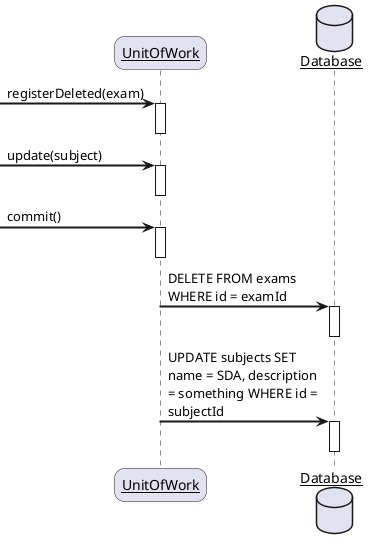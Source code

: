 @startuml
skinparam sequenceArrowThickness 2
skinparam roundcorner 20
skinparam maxmessagesize 150
skinparam sequenceParticipant underline

participant "UnitOfWork" as A
database Database as B

-> A: registerDeleted(exam)
activate A

deactivate A

-> A: update(subject)
activate A

deactivate A

 -> A: commit()
activate A

deactivate A

A -> B: DELETE FROM exams WHERE id = examId
activate B

deactivate B 

A -> B:  UPDATE subjects SET name = SDA, description = something WHERE id = subjectId
activate B

deactivate B

@enduml